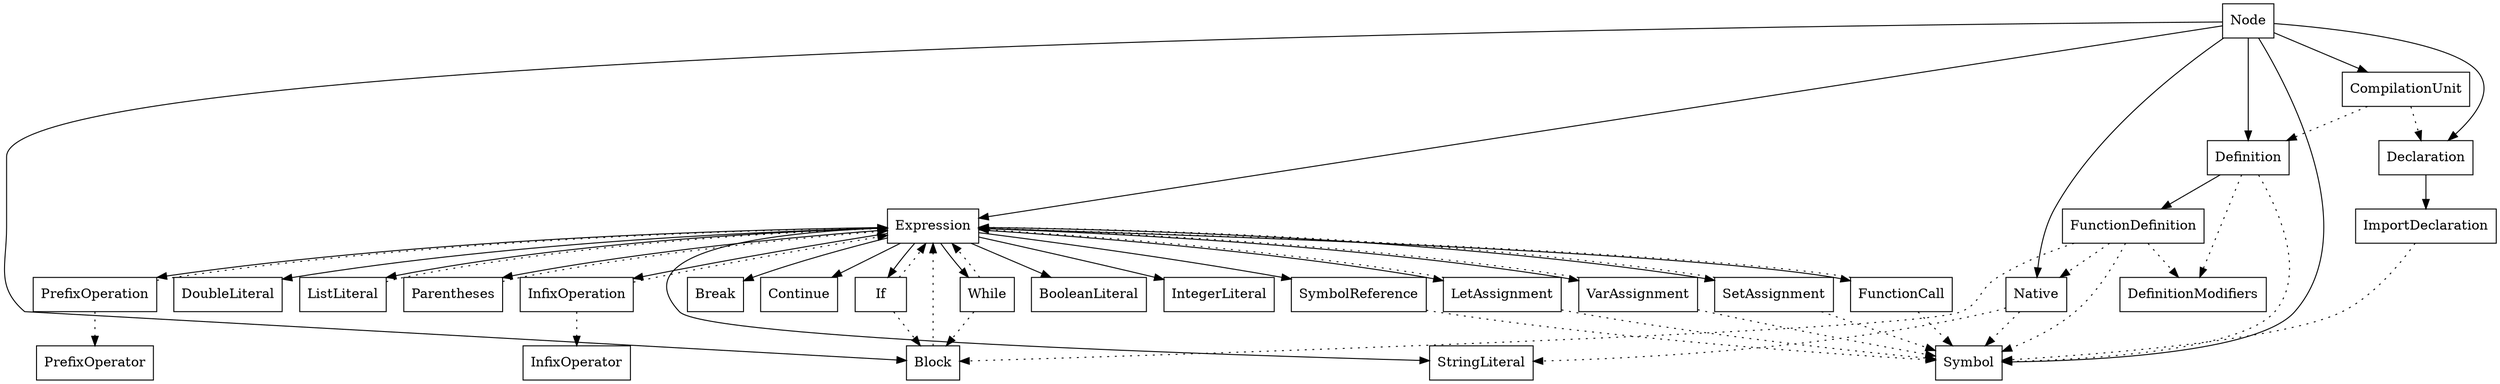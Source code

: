 digraph A {
  type_Node [shape=box,label="Node"]
  type_Expression [shape=box,label="Expression"]
  type_Symbol [shape=box,label="Symbol"]
  type_Declaration [shape=box,label="Declaration"]
  type_Definition [shape=box,label="Definition"]
  type_DefinitionModifiers [shape=box,label="DefinitionModifiers"]
  type_Block [shape=box,label="Block"]
  type_CompilationUnit [shape=box,label="CompilationUnit"]
  type_LetAssignment [shape=box,label="LetAssignment"]
  type_VarAssignment [shape=box,label="VarAssignment"]
  type_SetAssignment [shape=box,label="SetAssignment"]
  type_InfixOperator [shape=box,label="InfixOperator"]
  type_InfixOperation [shape=box,label="InfixOperation"]
  type_BooleanLiteral [shape=box,label="BooleanLiteral"]
  type_FunctionCall [shape=box,label="FunctionCall"]
  type_FunctionDefinition [shape=box,label="FunctionDefinition"]
  type_If [shape=box,label="If"]
  type_ImportDeclaration [shape=box,label="ImportDeclaration"]
  type_IntegerLiteral [shape=box,label="IntegerLiteral"]
  type_DoubleLiteral [shape=box,label="DoubleLiteral"]
  type_ListLiteral [shape=box,label="ListLiteral"]
  type_Parentheses [shape=box,label="Parentheses"]
  type_PrefixOperator [shape=box,label="PrefixOperator"]
  type_PrefixOperation [shape=box,label="PrefixOperation"]
  type_StringLiteral [shape=box,label="StringLiteral"]
  type_SymbolReference [shape=box,label="SymbolReference"]
  type_While [shape=box,label="While"]
  type_Break [shape=box,label="Break"]
  type_Continue [shape=box,label="Continue"]
  type_Native [shape=box,label="Native"]
  type_Node -> type_Expression
  type_Node -> type_Symbol
  type_Node -> type_Declaration
  type_Node -> type_Definition
  type_Node -> type_Block
  type_Node -> type_CompilationUnit
  type_Node -> type_Native
  type_Expression -> type_LetAssignment
  type_Expression -> type_VarAssignment
  type_Expression -> type_SetAssignment
  type_Expression -> type_InfixOperation
  type_Expression -> type_BooleanLiteral
  type_Expression -> type_FunctionCall
  type_Expression -> type_If
  type_Expression -> type_IntegerLiteral
  type_Expression -> type_DoubleLiteral
  type_Expression -> type_ListLiteral
  type_Expression -> type_Parentheses
  type_Expression -> type_PrefixOperation
  type_Expression -> type_StringLiteral
  type_Expression -> type_SymbolReference
  type_Expression -> type_While
  type_Expression -> type_Break
  type_Expression -> type_Continue
  type_Definition -> type_FunctionDefinition
  type_Declaration -> type_ImportDeclaration
  type_Definition -> type_Symbol [style=dotted]
  type_Definition -> type_DefinitionModifiers [style=dotted]
  type_Block -> type_Expression [style=dotted]
  type_CompilationUnit -> type_Declaration [style=dotted]
  type_CompilationUnit -> type_Definition [style=dotted]
  type_LetAssignment -> type_Symbol [style=dotted]
  type_LetAssignment -> type_Expression [style=dotted]
  type_VarAssignment -> type_Symbol [style=dotted]
  type_VarAssignment -> type_Expression [style=dotted]
  type_SetAssignment -> type_Symbol [style=dotted]
  type_SetAssignment -> type_Expression [style=dotted]
  type_InfixOperation -> type_Expression [style=dotted]
  type_InfixOperation -> type_InfixOperator [style=dotted]
  type_FunctionCall -> type_Symbol [style=dotted]
  type_FunctionCall -> type_Expression [style=dotted]
  type_FunctionDefinition -> type_DefinitionModifiers [style=dotted]
  type_FunctionDefinition -> type_Symbol [style=dotted]
  type_FunctionDefinition -> type_Block [style=dotted]
  type_FunctionDefinition -> type_Native [style=dotted]
  type_If -> type_Expression [style=dotted]
  type_If -> type_Block [style=dotted]
  type_ImportDeclaration -> type_Symbol [style=dotted]
  type_ListLiteral -> type_Expression [style=dotted]
  type_Parentheses -> type_Expression [style=dotted]
  type_PrefixOperation -> type_PrefixOperator [style=dotted]
  type_PrefixOperation -> type_Expression [style=dotted]
  type_SymbolReference -> type_Symbol [style=dotted]
  type_While -> type_Expression [style=dotted]
  type_While -> type_Block [style=dotted]
  type_Native -> type_Symbol [style=dotted]
  type_Native -> type_StringLiteral [style=dotted]
}

